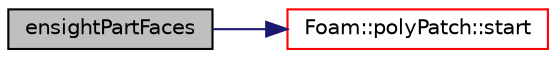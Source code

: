 digraph "ensightPartFaces"
{
  bgcolor="transparent";
  edge [fontname="Helvetica",fontsize="10",labelfontname="Helvetica",labelfontsize="10"];
  node [fontname="Helvetica",fontsize="10",shape=record];
  rankdir="LR";
  Node1 [label="ensightPartFaces",height=0.2,width=0.4,color="black", fillcolor="grey75", style="filled", fontcolor="black"];
  Node1 -> Node2 [color="midnightblue",fontsize="10",style="solid",fontname="Helvetica"];
  Node2 [label="Foam::polyPatch::start",height=0.2,width=0.4,color="red",URL="$a01973.html#a861f370e41af7d54d7ff91da65de6e6a",tooltip="Return start label of this patch in the polyMesh face list. "];
}
